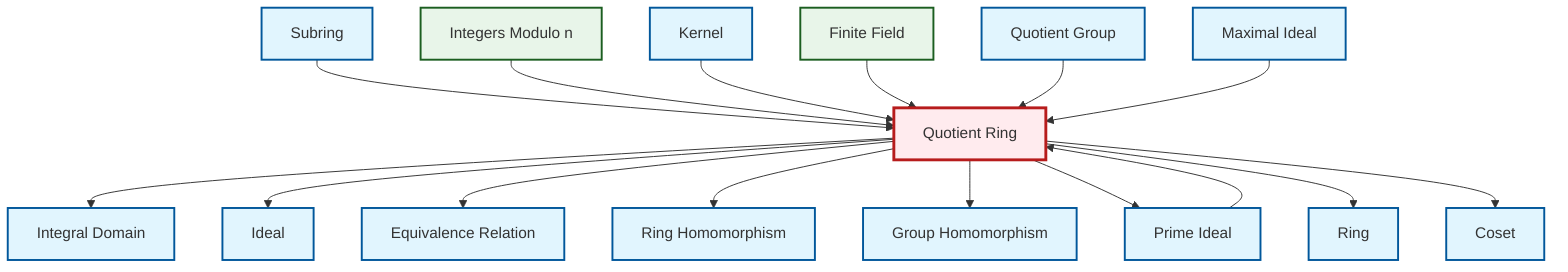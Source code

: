 graph TD
    classDef definition fill:#e1f5fe,stroke:#01579b,stroke-width:2px
    classDef theorem fill:#f3e5f5,stroke:#4a148c,stroke-width:2px
    classDef axiom fill:#fff3e0,stroke:#e65100,stroke-width:2px
    classDef example fill:#e8f5e9,stroke:#1b5e20,stroke-width:2px
    classDef current fill:#ffebee,stroke:#b71c1c,stroke-width:3px
    def-subring["Subring"]:::definition
    def-prime-ideal["Prime Ideal"]:::definition
    def-kernel["Kernel"]:::definition
    def-quotient-ring["Quotient Ring"]:::definition
    def-maximal-ideal["Maximal Ideal"]:::definition
    def-ideal["Ideal"]:::definition
    def-homomorphism["Group Homomorphism"]:::definition
    def-integral-domain["Integral Domain"]:::definition
    def-equivalence-relation["Equivalence Relation"]:::definition
    ex-finite-field["Finite Field"]:::example
    def-coset["Coset"]:::definition
    ex-quotient-integers-mod-n["Integers Modulo n"]:::example
    def-quotient-group["Quotient Group"]:::definition
    def-ring-homomorphism["Ring Homomorphism"]:::definition
    def-ring["Ring"]:::definition
    def-quotient-ring --> def-integral-domain
    def-subring --> def-quotient-ring
    def-quotient-ring --> def-ideal
    def-prime-ideal --> def-quotient-ring
    ex-quotient-integers-mod-n --> def-quotient-ring
    def-kernel --> def-quotient-ring
    ex-finite-field --> def-quotient-ring
    def-quotient-ring --> def-equivalence-relation
    def-quotient-ring --> def-ring-homomorphism
    def-quotient-ring --> def-homomorphism
    def-quotient-ring --> def-prime-ideal
    def-quotient-ring --> def-ring
    def-quotient-group --> def-quotient-ring
    def-maximal-ideal --> def-quotient-ring
    def-quotient-ring --> def-coset
    class def-quotient-ring current